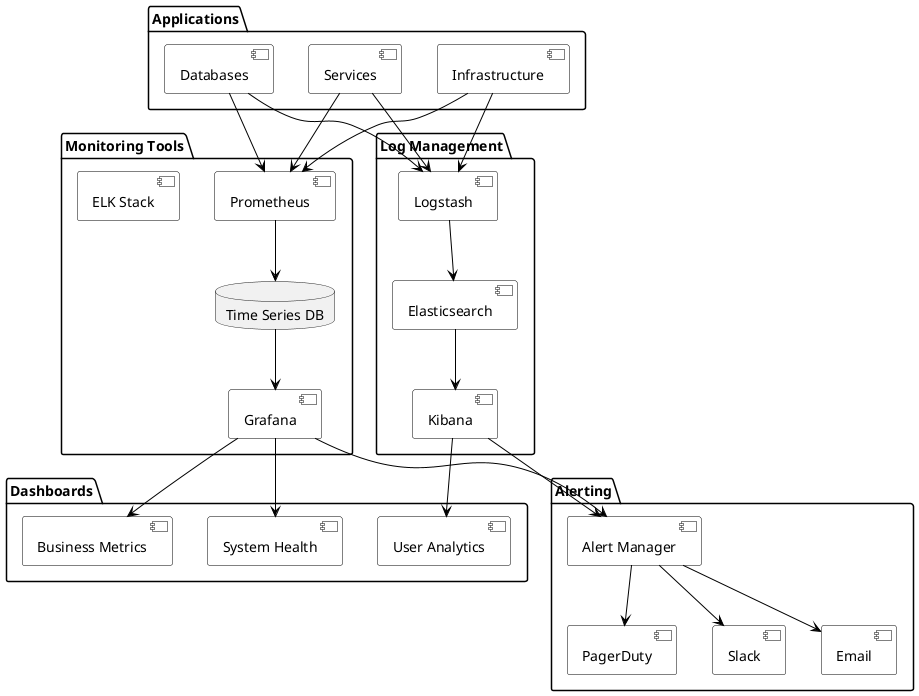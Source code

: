 @startuml Monitoring System

skinparam component {
    BackgroundColor White
    BorderColor Black
    ArrowColor Black
}

package "Applications" {
    [Services] as services
    [Databases] as dbs
    [Infrastructure] as infra
}

package "Monitoring Tools" {
    [Prometheus] as prom
    [Grafana] as grafana
    [ELK Stack] as elk
    database "Time Series DB" as tsdb
}

package "Log Management" {
    [Logstash] as logstash
    [Elasticsearch] as es
    [Kibana] as kibana
}

package "Alerting" {
    [Alert Manager] as alert
    [PagerDuty] as pager
    [Slack] as slack
    [Email] as email
}

package "Dashboards" {
    [System Health] as health
    [Business Metrics] as business
    [User Analytics] as analytics
}

services --> prom
dbs --> prom
infra --> prom

services --> logstash
dbs --> logstash
infra --> logstash

prom --> tsdb
tsdb --> grafana
logstash --> es
es --> kibana

grafana --> alert
kibana --> alert

alert --> pager
alert --> slack
alert --> email

grafana --> health
grafana --> business
kibana --> analytics

@enduml
